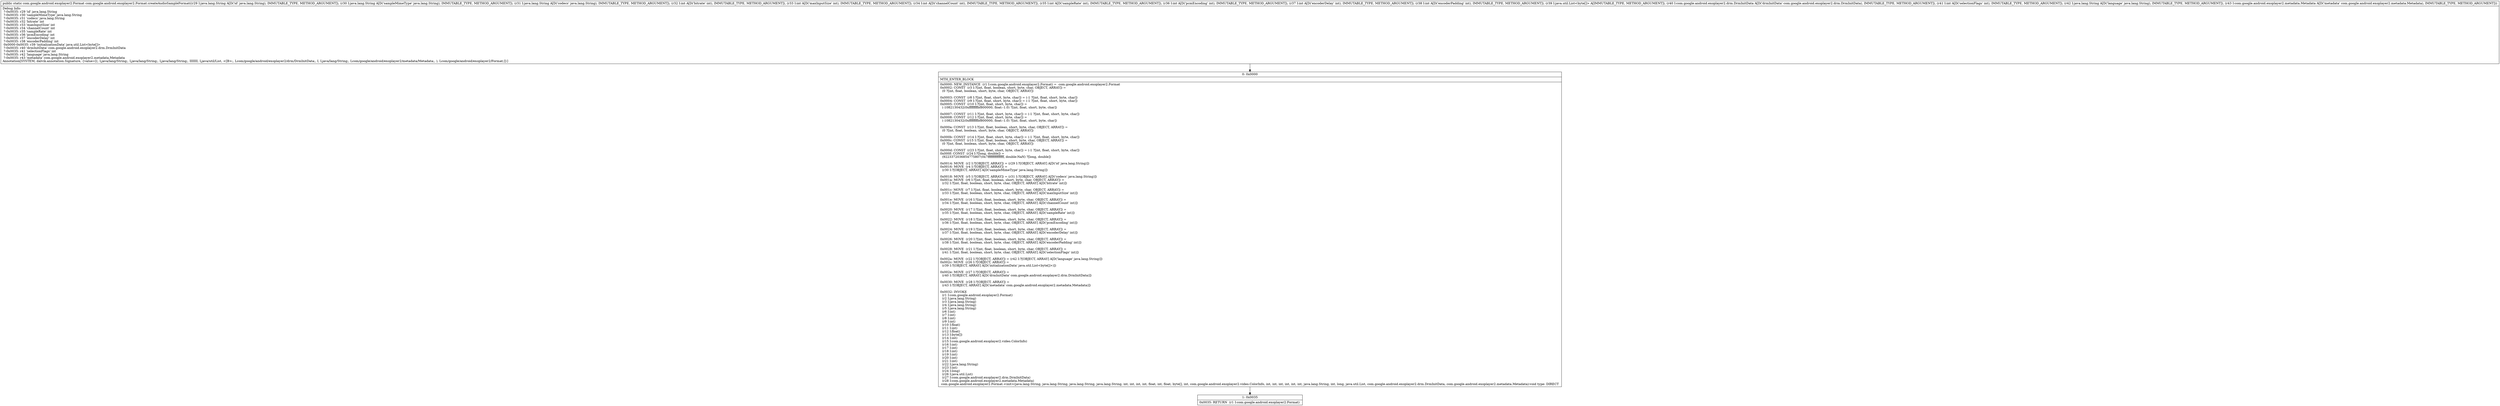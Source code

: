 digraph "CFG forcom.google.android.exoplayer2.Format.createAudioSampleFormat(Ljava\/lang\/String;Ljava\/lang\/String;Ljava\/lang\/String;IIIIIIILjava\/util\/List;Lcom\/google\/android\/exoplayer2\/drm\/DrmInitData;ILjava\/lang\/String;Lcom\/google\/android\/exoplayer2\/metadata\/Metadata;)Lcom\/google\/android\/exoplayer2\/Format;" {
Node_0 [shape=record,label="{0\:\ 0x0000|MTH_ENTER_BLOCK\l|0x0000: NEW_INSTANCE  (r1 I:com.google.android.exoplayer2.Format) =  com.google.android.exoplayer2.Format \l0x0002: CONST  (r3 I:?[int, float, boolean, short, byte, char, OBJECT, ARRAY]) = \l  (0 ?[int, float, boolean, short, byte, char, OBJECT, ARRAY])\l \l0x0003: CONST  (r8 I:?[int, float, short, byte, char]) = (\-1 ?[int, float, short, byte, char]) \l0x0004: CONST  (r9 I:?[int, float, short, byte, char]) = (\-1 ?[int, float, short, byte, char]) \l0x0005: CONST  (r10 I:?[int, float, short, byte, char]) = \l  (\-1082130432(0xffffffffbf800000, float:\-1.0) ?[int, float, short, byte, char])\l \l0x0007: CONST  (r11 I:?[int, float, short, byte, char]) = (\-1 ?[int, float, short, byte, char]) \l0x0008: CONST  (r12 I:?[int, float, short, byte, char]) = \l  (\-1082130432(0xffffffffbf800000, float:\-1.0) ?[int, float, short, byte, char])\l \l0x000a: CONST  (r13 I:?[int, float, boolean, short, byte, char, OBJECT, ARRAY]) = \l  (0 ?[int, float, boolean, short, byte, char, OBJECT, ARRAY])\l \l0x000b: CONST  (r14 I:?[int, float, short, byte, char]) = (\-1 ?[int, float, short, byte, char]) \l0x000c: CONST  (r15 I:?[int, float, boolean, short, byte, char, OBJECT, ARRAY]) = \l  (0 ?[int, float, boolean, short, byte, char, OBJECT, ARRAY])\l \l0x000d: CONST  (r23 I:?[int, float, short, byte, char]) = (\-1 ?[int, float, short, byte, char]) \l0x000f: CONST  (r24 I:?[long, double]) = \l  (9223372036854775807(0x7fffffffffffffff, double:NaN) ?[long, double])\l \l0x0014: MOVE  (r2 I:?[OBJECT, ARRAY]) = (r29 I:?[OBJECT, ARRAY] A[D('id' java.lang.String)]) \l0x0016: MOVE  (r4 I:?[OBJECT, ARRAY]) = \l  (r30 I:?[OBJECT, ARRAY] A[D('sampleMimeType' java.lang.String)])\l \l0x0018: MOVE  (r5 I:?[OBJECT, ARRAY]) = (r31 I:?[OBJECT, ARRAY] A[D('codecs' java.lang.String)]) \l0x001a: MOVE  (r6 I:?[int, float, boolean, short, byte, char, OBJECT, ARRAY]) = \l  (r32 I:?[int, float, boolean, short, byte, char, OBJECT, ARRAY] A[D('bitrate' int)])\l \l0x001c: MOVE  (r7 I:?[int, float, boolean, short, byte, char, OBJECT, ARRAY]) = \l  (r33 I:?[int, float, boolean, short, byte, char, OBJECT, ARRAY] A[D('maxInputSize' int)])\l \l0x001e: MOVE  (r16 I:?[int, float, boolean, short, byte, char, OBJECT, ARRAY]) = \l  (r34 I:?[int, float, boolean, short, byte, char, OBJECT, ARRAY] A[D('channelCount' int)])\l \l0x0020: MOVE  (r17 I:?[int, float, boolean, short, byte, char, OBJECT, ARRAY]) = \l  (r35 I:?[int, float, boolean, short, byte, char, OBJECT, ARRAY] A[D('sampleRate' int)])\l \l0x0022: MOVE  (r18 I:?[int, float, boolean, short, byte, char, OBJECT, ARRAY]) = \l  (r36 I:?[int, float, boolean, short, byte, char, OBJECT, ARRAY] A[D('pcmEncoding' int)])\l \l0x0024: MOVE  (r19 I:?[int, float, boolean, short, byte, char, OBJECT, ARRAY]) = \l  (r37 I:?[int, float, boolean, short, byte, char, OBJECT, ARRAY] A[D('encoderDelay' int)])\l \l0x0026: MOVE  (r20 I:?[int, float, boolean, short, byte, char, OBJECT, ARRAY]) = \l  (r38 I:?[int, float, boolean, short, byte, char, OBJECT, ARRAY] A[D('encoderPadding' int)])\l \l0x0028: MOVE  (r21 I:?[int, float, boolean, short, byte, char, OBJECT, ARRAY]) = \l  (r41 I:?[int, float, boolean, short, byte, char, OBJECT, ARRAY] A[D('selectionFlags' int)])\l \l0x002a: MOVE  (r22 I:?[OBJECT, ARRAY]) = (r42 I:?[OBJECT, ARRAY] A[D('language' java.lang.String)]) \l0x002c: MOVE  (r26 I:?[OBJECT, ARRAY]) = \l  (r39 I:?[OBJECT, ARRAY] A[D('initializationData' java.util.List\<byte[]\>)])\l \l0x002e: MOVE  (r27 I:?[OBJECT, ARRAY]) = \l  (r40 I:?[OBJECT, ARRAY] A[D('drmInitData' com.google.android.exoplayer2.drm.DrmInitData)])\l \l0x0030: MOVE  (r28 I:?[OBJECT, ARRAY]) = \l  (r43 I:?[OBJECT, ARRAY] A[D('metadata' com.google.android.exoplayer2.metadata.Metadata)])\l \l0x0032: INVOKE  \l  (r1 I:com.google.android.exoplayer2.Format)\l  (r2 I:java.lang.String)\l  (r3 I:java.lang.String)\l  (r4 I:java.lang.String)\l  (r5 I:java.lang.String)\l  (r6 I:int)\l  (r7 I:int)\l  (r8 I:int)\l  (r9 I:int)\l  (r10 I:float)\l  (r11 I:int)\l  (r12 I:float)\l  (r13 I:byte[])\l  (r14 I:int)\l  (r15 I:com.google.android.exoplayer2.video.ColorInfo)\l  (r16 I:int)\l  (r17 I:int)\l  (r18 I:int)\l  (r19 I:int)\l  (r20 I:int)\l  (r21 I:int)\l  (r22 I:java.lang.String)\l  (r23 I:int)\l  (r24 I:long)\l  (r26 I:java.util.List)\l  (r27 I:com.google.android.exoplayer2.drm.DrmInitData)\l  (r28 I:com.google.android.exoplayer2.metadata.Metadata)\l com.google.android.exoplayer2.Format.\<init\>(java.lang.String, java.lang.String, java.lang.String, java.lang.String, int, int, int, int, float, int, float, byte[], int, com.google.android.exoplayer2.video.ColorInfo, int, int, int, int, int, int, java.lang.String, int, long, java.util.List, com.google.android.exoplayer2.drm.DrmInitData, com.google.android.exoplayer2.metadata.Metadata):void type: DIRECT \l}"];
Node_1 [shape=record,label="{1\:\ 0x0035|0x0035: RETURN  (r1 I:com.google.android.exoplayer2.Format) \l}"];
MethodNode[shape=record,label="{public static com.google.android.exoplayer2.Format com.google.android.exoplayer2.Format.createAudioSampleFormat((r29 I:java.lang.String A[D('id' java.lang.String), IMMUTABLE_TYPE, METHOD_ARGUMENT]), (r30 I:java.lang.String A[D('sampleMimeType' java.lang.String), IMMUTABLE_TYPE, METHOD_ARGUMENT]), (r31 I:java.lang.String A[D('codecs' java.lang.String), IMMUTABLE_TYPE, METHOD_ARGUMENT]), (r32 I:int A[D('bitrate' int), IMMUTABLE_TYPE, METHOD_ARGUMENT]), (r33 I:int A[D('maxInputSize' int), IMMUTABLE_TYPE, METHOD_ARGUMENT]), (r34 I:int A[D('channelCount' int), IMMUTABLE_TYPE, METHOD_ARGUMENT]), (r35 I:int A[D('sampleRate' int), IMMUTABLE_TYPE, METHOD_ARGUMENT]), (r36 I:int A[D('pcmEncoding' int), IMMUTABLE_TYPE, METHOD_ARGUMENT]), (r37 I:int A[D('encoderDelay' int), IMMUTABLE_TYPE, METHOD_ARGUMENT]), (r38 I:int A[D('encoderPadding' int), IMMUTABLE_TYPE, METHOD_ARGUMENT]), (r39 I:java.util.List\<byte[]\> A[IMMUTABLE_TYPE, METHOD_ARGUMENT]), (r40 I:com.google.android.exoplayer2.drm.DrmInitData A[D('drmInitData' com.google.android.exoplayer2.drm.DrmInitData), IMMUTABLE_TYPE, METHOD_ARGUMENT]), (r41 I:int A[D('selectionFlags' int), IMMUTABLE_TYPE, METHOD_ARGUMENT]), (r42 I:java.lang.String A[D('language' java.lang.String), IMMUTABLE_TYPE, METHOD_ARGUMENT]), (r43 I:com.google.android.exoplayer2.metadata.Metadata A[D('metadata' com.google.android.exoplayer2.metadata.Metadata), IMMUTABLE_TYPE, METHOD_ARGUMENT]))  | Debug Info:\l  ?\-0x0035: r29 'id' java.lang.String\l  ?\-0x0035: r30 'sampleMimeType' java.lang.String\l  ?\-0x0035: r31 'codecs' java.lang.String\l  ?\-0x0035: r32 'bitrate' int\l  ?\-0x0035: r33 'maxInputSize' int\l  ?\-0x0035: r34 'channelCount' int\l  ?\-0x0035: r35 'sampleRate' int\l  ?\-0x0035: r36 'pcmEncoding' int\l  ?\-0x0035: r37 'encoderDelay' int\l  ?\-0x0035: r38 'encoderPadding' int\l  0x0000\-0x0035: r39 'initializationData' java.util.List\<byte[]\>\l  ?\-0x0035: r40 'drmInitData' com.google.android.exoplayer2.drm.DrmInitData\l  ?\-0x0035: r41 'selectionFlags' int\l  ?\-0x0035: r42 'language' java.lang.String\l  ?\-0x0035: r43 'metadata' com.google.android.exoplayer2.metadata.Metadata\lAnnotation[SYSTEM, dalvik.annotation.Signature, \{value=[(, Ljava\/lang\/String;, Ljava\/lang\/String;, Ljava\/lang\/String;, IIIIIII, Ljava\/util\/List, \<[B\>;, Lcom\/google\/android\/exoplayer2\/drm\/DrmInitData;, I, Ljava\/lang\/String;, Lcom\/google\/android\/exoplayer2\/metadata\/Metadata;, ), Lcom\/google\/android\/exoplayer2\/Format;]\}]\l}"];
MethodNode -> Node_0;
Node_0 -> Node_1;
}

